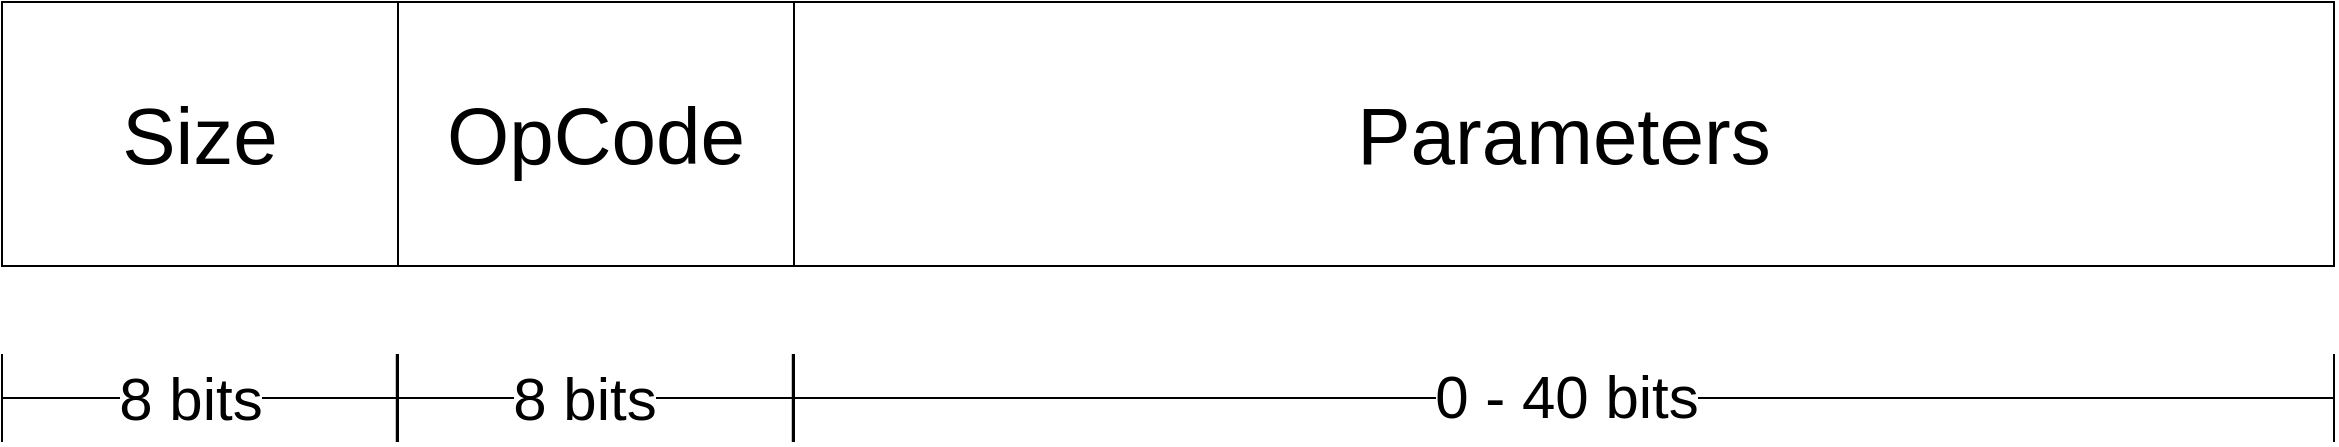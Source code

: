 <mxfile version="22.0.8" type="device">
  <diagram name="Page-1" id="SyVbsEh8TOmzzizSr3sB">
    <mxGraphModel dx="1687" dy="845" grid="1" gridSize="10" guides="1" tooltips="1" connect="1" arrows="1" fold="1" page="1" pageScale="1" pageWidth="850" pageHeight="1100" math="0" shadow="0">
      <root>
        <mxCell id="0" />
        <mxCell id="1" parent="0" />
        <mxCell id="nLI1ZMZmBGTjpTrxNgDV-20" value="" style="group" vertex="1" connectable="0" parent="1">
          <mxGeometry x="30" y="230" width="1166" height="220" as="geometry" />
        </mxCell>
        <mxCell id="nLI1ZMZmBGTjpTrxNgDV-2" value="&lt;font style=&quot;font-size: 40px;&quot;&gt;Size&lt;/font&gt;" style="rounded=0;whiteSpace=wrap;html=1;container=0;" vertex="1" parent="nLI1ZMZmBGTjpTrxNgDV-20">
          <mxGeometry width="198.0" height="132" as="geometry" />
        </mxCell>
        <mxCell id="nLI1ZMZmBGTjpTrxNgDV-3" value="&lt;font style=&quot;font-size: 40px;&quot;&gt;OpCode&lt;/font&gt;" style="rounded=0;whiteSpace=wrap;html=1;container=0;" vertex="1" parent="nLI1ZMZmBGTjpTrxNgDV-20">
          <mxGeometry x="198.0" width="198.0" height="132" as="geometry" />
        </mxCell>
        <mxCell id="nLI1ZMZmBGTjpTrxNgDV-4" value="&lt;font style=&quot;font-size: 40px;&quot;&gt;Parameters&lt;/font&gt;" style="rounded=0;whiteSpace=wrap;html=1;container=0;" vertex="1" parent="nLI1ZMZmBGTjpTrxNgDV-20">
          <mxGeometry x="396.0" width="770.0" height="132" as="geometry" />
        </mxCell>
        <mxCell id="nLI1ZMZmBGTjpTrxNgDV-5" value="" style="endArrow=none;html=1;rounded=0;" edge="1" parent="nLI1ZMZmBGTjpTrxNgDV-20">
          <mxGeometry width="50" height="50" relative="1" as="geometry">
            <mxPoint y="198.0" as="sourcePoint" />
            <mxPoint x="198.0" y="198.0" as="targetPoint" />
          </mxGeometry>
        </mxCell>
        <mxCell id="nLI1ZMZmBGTjpTrxNgDV-8" value="&lt;font style=&quot;font-size: 30px;&quot;&gt;8 bits&lt;/font&gt;" style="edgeLabel;html=1;align=center;verticalAlign=middle;resizable=0;points=[];container=0;" vertex="1" connectable="0" parent="nLI1ZMZmBGTjpTrxNgDV-5">
          <mxGeometry x="-0.104" relative="1" as="geometry">
            <mxPoint x="5" as="offset" />
          </mxGeometry>
        </mxCell>
        <mxCell id="nLI1ZMZmBGTjpTrxNgDV-6" value="" style="endArrow=none;html=1;rounded=0;" edge="1" parent="nLI1ZMZmBGTjpTrxNgDV-20">
          <mxGeometry width="50" height="50" relative="1" as="geometry">
            <mxPoint y="220.0" as="sourcePoint" />
            <mxPoint y="176" as="targetPoint" />
          </mxGeometry>
        </mxCell>
        <mxCell id="nLI1ZMZmBGTjpTrxNgDV-7" value="" style="endArrow=none;html=1;rounded=0;" edge="1" parent="nLI1ZMZmBGTjpTrxNgDV-20">
          <mxGeometry width="50" height="50" relative="1" as="geometry">
            <mxPoint x="198.0" y="220.0" as="sourcePoint" />
            <mxPoint x="198.0" y="176" as="targetPoint" />
          </mxGeometry>
        </mxCell>
        <mxCell id="nLI1ZMZmBGTjpTrxNgDV-9" value="" style="endArrow=none;html=1;rounded=0;" edge="1" parent="nLI1ZMZmBGTjpTrxNgDV-20">
          <mxGeometry width="50" height="50" relative="1" as="geometry">
            <mxPoint x="197.384" y="198.0" as="sourcePoint" />
            <mxPoint x="395.384" y="198.0" as="targetPoint" />
          </mxGeometry>
        </mxCell>
        <mxCell id="nLI1ZMZmBGTjpTrxNgDV-10" value="&lt;font style=&quot;font-size: 30px;&quot;&gt;8 bits&lt;/font&gt;" style="edgeLabel;html=1;align=center;verticalAlign=middle;resizable=0;points=[];container=0;" vertex="1" connectable="0" parent="nLI1ZMZmBGTjpTrxNgDV-9">
          <mxGeometry x="-0.104" relative="1" as="geometry">
            <mxPoint x="5" as="offset" />
          </mxGeometry>
        </mxCell>
        <mxCell id="nLI1ZMZmBGTjpTrxNgDV-11" value="" style="endArrow=none;html=1;rounded=0;" edge="1" parent="nLI1ZMZmBGTjpTrxNgDV-20">
          <mxGeometry width="50" height="50" relative="1" as="geometry">
            <mxPoint x="197.384" y="220.0" as="sourcePoint" />
            <mxPoint x="197.384" y="176" as="targetPoint" />
          </mxGeometry>
        </mxCell>
        <mxCell id="nLI1ZMZmBGTjpTrxNgDV-12" value="" style="endArrow=none;html=1;rounded=0;" edge="1" parent="nLI1ZMZmBGTjpTrxNgDV-20">
          <mxGeometry width="50" height="50" relative="1" as="geometry">
            <mxPoint x="395.384" y="220.0" as="sourcePoint" />
            <mxPoint x="395.384" y="176" as="targetPoint" />
          </mxGeometry>
        </mxCell>
        <mxCell id="nLI1ZMZmBGTjpTrxNgDV-13" value="" style="endArrow=none;html=1;rounded=0;" edge="1" parent="nLI1ZMZmBGTjpTrxNgDV-20">
          <mxGeometry width="50" height="50" relative="1" as="geometry">
            <mxPoint x="396.0" y="198.0" as="sourcePoint" />
            <mxPoint x="1166" y="198.0" as="targetPoint" />
          </mxGeometry>
        </mxCell>
        <mxCell id="nLI1ZMZmBGTjpTrxNgDV-18" value="&lt;font style=&quot;font-size: 30px;&quot;&gt;0 - 40 bits&lt;/font&gt;" style="edgeLabel;html=1;align=center;verticalAlign=middle;resizable=0;points=[];container=0;" vertex="1" connectable="0" parent="nLI1ZMZmBGTjpTrxNgDV-13">
          <mxGeometry x="0.003" y="1" relative="1" as="geometry">
            <mxPoint as="offset" />
          </mxGeometry>
        </mxCell>
        <mxCell id="nLI1ZMZmBGTjpTrxNgDV-15" value="" style="endArrow=none;html=1;rounded=0;" edge="1" parent="nLI1ZMZmBGTjpTrxNgDV-20">
          <mxGeometry width="50" height="50" relative="1" as="geometry">
            <mxPoint x="396.0" y="220.0" as="sourcePoint" />
            <mxPoint x="396.0" y="176" as="targetPoint" />
          </mxGeometry>
        </mxCell>
        <mxCell id="nLI1ZMZmBGTjpTrxNgDV-17" value="" style="endArrow=none;html=1;rounded=0;" edge="1" parent="nLI1ZMZmBGTjpTrxNgDV-20">
          <mxGeometry width="50" height="50" relative="1" as="geometry">
            <mxPoint x="1166" y="220.0" as="sourcePoint" />
            <mxPoint x="1166" y="176" as="targetPoint" />
          </mxGeometry>
        </mxCell>
      </root>
    </mxGraphModel>
  </diagram>
</mxfile>
